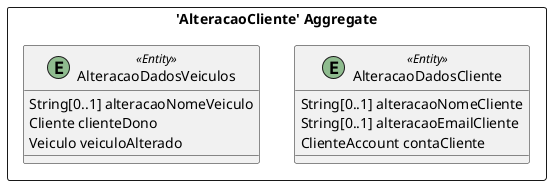 @startuml

skinparam componentStyle uml2

package "'AlteracaoCliente' Aggregate" <<Rectangle>> {
	class AlteracaoDadosCliente <<(E,DarkSeaGreen) Entity>> {
		String[0..1] alteracaoNomeCliente
		String[0..1] alteracaoEmailCliente
		ClienteAccount contaCliente
	}
	class AlteracaoDadosVeiculos <<(E,DarkSeaGreen) Entity>> {
		String[0..1] alteracaoNomeVeiculo
		Cliente clienteDono
		Veiculo veiculoAlterado
	}
}


@enduml
